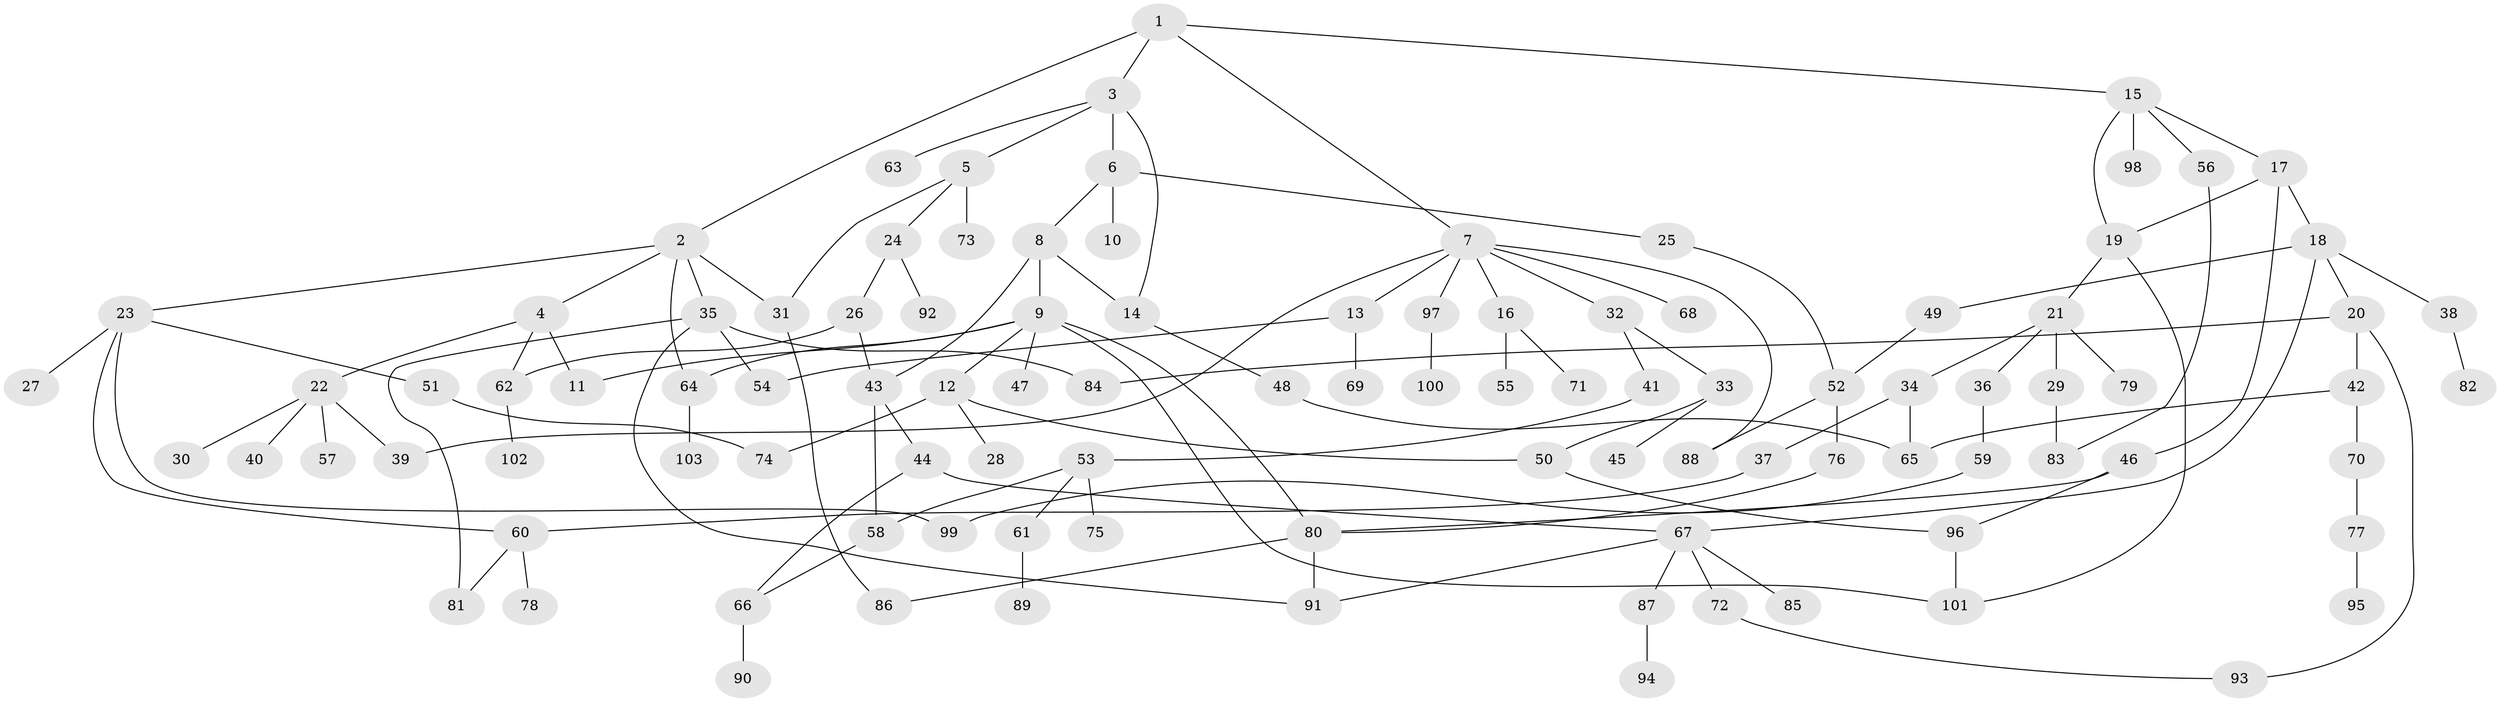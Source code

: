 // Generated by graph-tools (version 1.1) at 2025/49/03/09/25 03:49:22]
// undirected, 103 vertices, 134 edges
graph export_dot {
graph [start="1"]
  node [color=gray90,style=filled];
  1;
  2;
  3;
  4;
  5;
  6;
  7;
  8;
  9;
  10;
  11;
  12;
  13;
  14;
  15;
  16;
  17;
  18;
  19;
  20;
  21;
  22;
  23;
  24;
  25;
  26;
  27;
  28;
  29;
  30;
  31;
  32;
  33;
  34;
  35;
  36;
  37;
  38;
  39;
  40;
  41;
  42;
  43;
  44;
  45;
  46;
  47;
  48;
  49;
  50;
  51;
  52;
  53;
  54;
  55;
  56;
  57;
  58;
  59;
  60;
  61;
  62;
  63;
  64;
  65;
  66;
  67;
  68;
  69;
  70;
  71;
  72;
  73;
  74;
  75;
  76;
  77;
  78;
  79;
  80;
  81;
  82;
  83;
  84;
  85;
  86;
  87;
  88;
  89;
  90;
  91;
  92;
  93;
  94;
  95;
  96;
  97;
  98;
  99;
  100;
  101;
  102;
  103;
  1 -- 2;
  1 -- 3;
  1 -- 7;
  1 -- 15;
  2 -- 4;
  2 -- 23;
  2 -- 31;
  2 -- 35;
  2 -- 64;
  3 -- 5;
  3 -- 6;
  3 -- 63;
  3 -- 14;
  4 -- 22;
  4 -- 62;
  4 -- 11;
  5 -- 24;
  5 -- 73;
  5 -- 31;
  6 -- 8;
  6 -- 10;
  6 -- 25;
  7 -- 13;
  7 -- 16;
  7 -- 32;
  7 -- 39;
  7 -- 68;
  7 -- 88;
  7 -- 97;
  8 -- 9;
  8 -- 14;
  8 -- 43;
  9 -- 11;
  9 -- 12;
  9 -- 47;
  9 -- 64;
  9 -- 80;
  9 -- 101;
  12 -- 28;
  12 -- 50;
  12 -- 74;
  13 -- 69;
  13 -- 54;
  14 -- 48;
  15 -- 17;
  15 -- 56;
  15 -- 98;
  15 -- 19;
  16 -- 55;
  16 -- 71;
  17 -- 18;
  17 -- 19;
  17 -- 46;
  18 -- 20;
  18 -- 38;
  18 -- 49;
  18 -- 67;
  19 -- 21;
  19 -- 101;
  20 -- 42;
  20 -- 84;
  20 -- 93;
  21 -- 29;
  21 -- 34;
  21 -- 36;
  21 -- 79;
  22 -- 30;
  22 -- 40;
  22 -- 57;
  22 -- 39;
  23 -- 27;
  23 -- 51;
  23 -- 60;
  23 -- 99;
  24 -- 26;
  24 -- 92;
  25 -- 52;
  26 -- 43;
  26 -- 62;
  29 -- 83;
  31 -- 86;
  32 -- 33;
  32 -- 41;
  33 -- 45;
  33 -- 50;
  34 -- 37;
  34 -- 65;
  35 -- 54;
  35 -- 81;
  35 -- 84;
  35 -- 91;
  36 -- 59;
  37 -- 60;
  38 -- 82;
  41 -- 53;
  42 -- 70;
  42 -- 65;
  43 -- 44;
  43 -- 58;
  44 -- 67;
  44 -- 66;
  46 -- 80;
  46 -- 96;
  48 -- 65;
  49 -- 52;
  50 -- 96;
  51 -- 74;
  52 -- 76;
  52 -- 88;
  53 -- 58;
  53 -- 61;
  53 -- 75;
  56 -- 83;
  58 -- 66;
  59 -- 99;
  60 -- 78;
  60 -- 81;
  61 -- 89;
  62 -- 102;
  64 -- 103;
  66 -- 90;
  67 -- 72;
  67 -- 85;
  67 -- 87;
  67 -- 91;
  70 -- 77;
  72 -- 93;
  76 -- 80;
  77 -- 95;
  80 -- 86;
  80 -- 91;
  87 -- 94;
  96 -- 101;
  97 -- 100;
}
